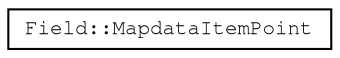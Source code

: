 digraph "Graphical Class Hierarchy"
{
 // LATEX_PDF_SIZE
  edge [fontname="FreeMono",fontsize="10",labelfontname="FreeMono",labelfontsize="10"];
  node [fontname="FreeMono",fontsize="10",shape=record];
  rankdir="LR";
  Node0 [label="Field::MapdataItemPoint",height=0.2,width=0.4,color="black", fillcolor="white", style="filled",URL="$struct_field_1_1_mapdata_item_point.html",tooltip=" "];
}
